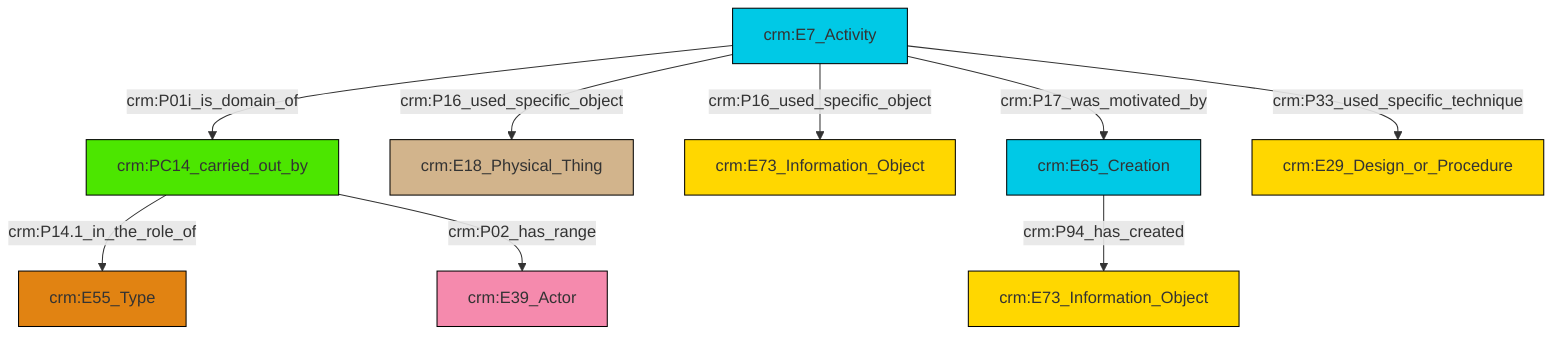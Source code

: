 graph TD
classDef Literal fill:#f2f2f2,stroke:#000000;
classDef CRM_Entity fill:#FFFFFF,stroke:#000000;
classDef Temporal_Entity fill:#00C9E6, stroke:#000000;
classDef Type fill:#E18312, stroke:#000000;
classDef Time-Span fill:#2C9C91, stroke:#000000;
classDef Appellation fill:#FFEB7F, stroke:#000000;
classDef Place fill:#008836, stroke:#000000;
classDef Persistent_Item fill:#B266B2, stroke:#000000;
classDef Conceptual_Object fill:#FFD700, stroke:#000000;
classDef Physical_Thing fill:#D2B48C, stroke:#000000;
classDef Actor fill:#f58aad, stroke:#000000;
classDef PC_Classes fill:#4ce600, stroke:#000000;
classDef Multi fill:#cccccc,stroke:#000000;

0["crm:E7_Activity"]:::Temporal_Entity -->|crm:P01i_is_domain_of| 1["crm:PC14_carried_out_by"]:::PC_Classes
1["crm:PC14_carried_out_by"]:::PC_Classes -->|crm:P14.1_in_the_role_of| 7["crm:E55_Type"]:::Type
0["crm:E7_Activity"]:::Temporal_Entity -->|crm:P16_used_specific_object| 5["crm:E18_Physical_Thing"]:::Physical_Thing
10["crm:E65_Creation"]:::Temporal_Entity -->|crm:P94_has_created| 11["crm:E73_Information_Object"]:::Conceptual_Object
1["crm:PC14_carried_out_by"]:::PC_Classes -->|crm:P02_has_range| 3["crm:E39_Actor"]:::Actor
0["crm:E7_Activity"]:::Temporal_Entity -->|crm:P16_used_specific_object| 8["crm:E73_Information_Object"]:::Conceptual_Object
0["crm:E7_Activity"]:::Temporal_Entity -->|crm:P17_was_motivated_by| 10["crm:E65_Creation"]:::Temporal_Entity
0["crm:E7_Activity"]:::Temporal_Entity -->|crm:P33_used_specific_technique| 13["crm:E29_Design_or_Procedure"]:::Conceptual_Object